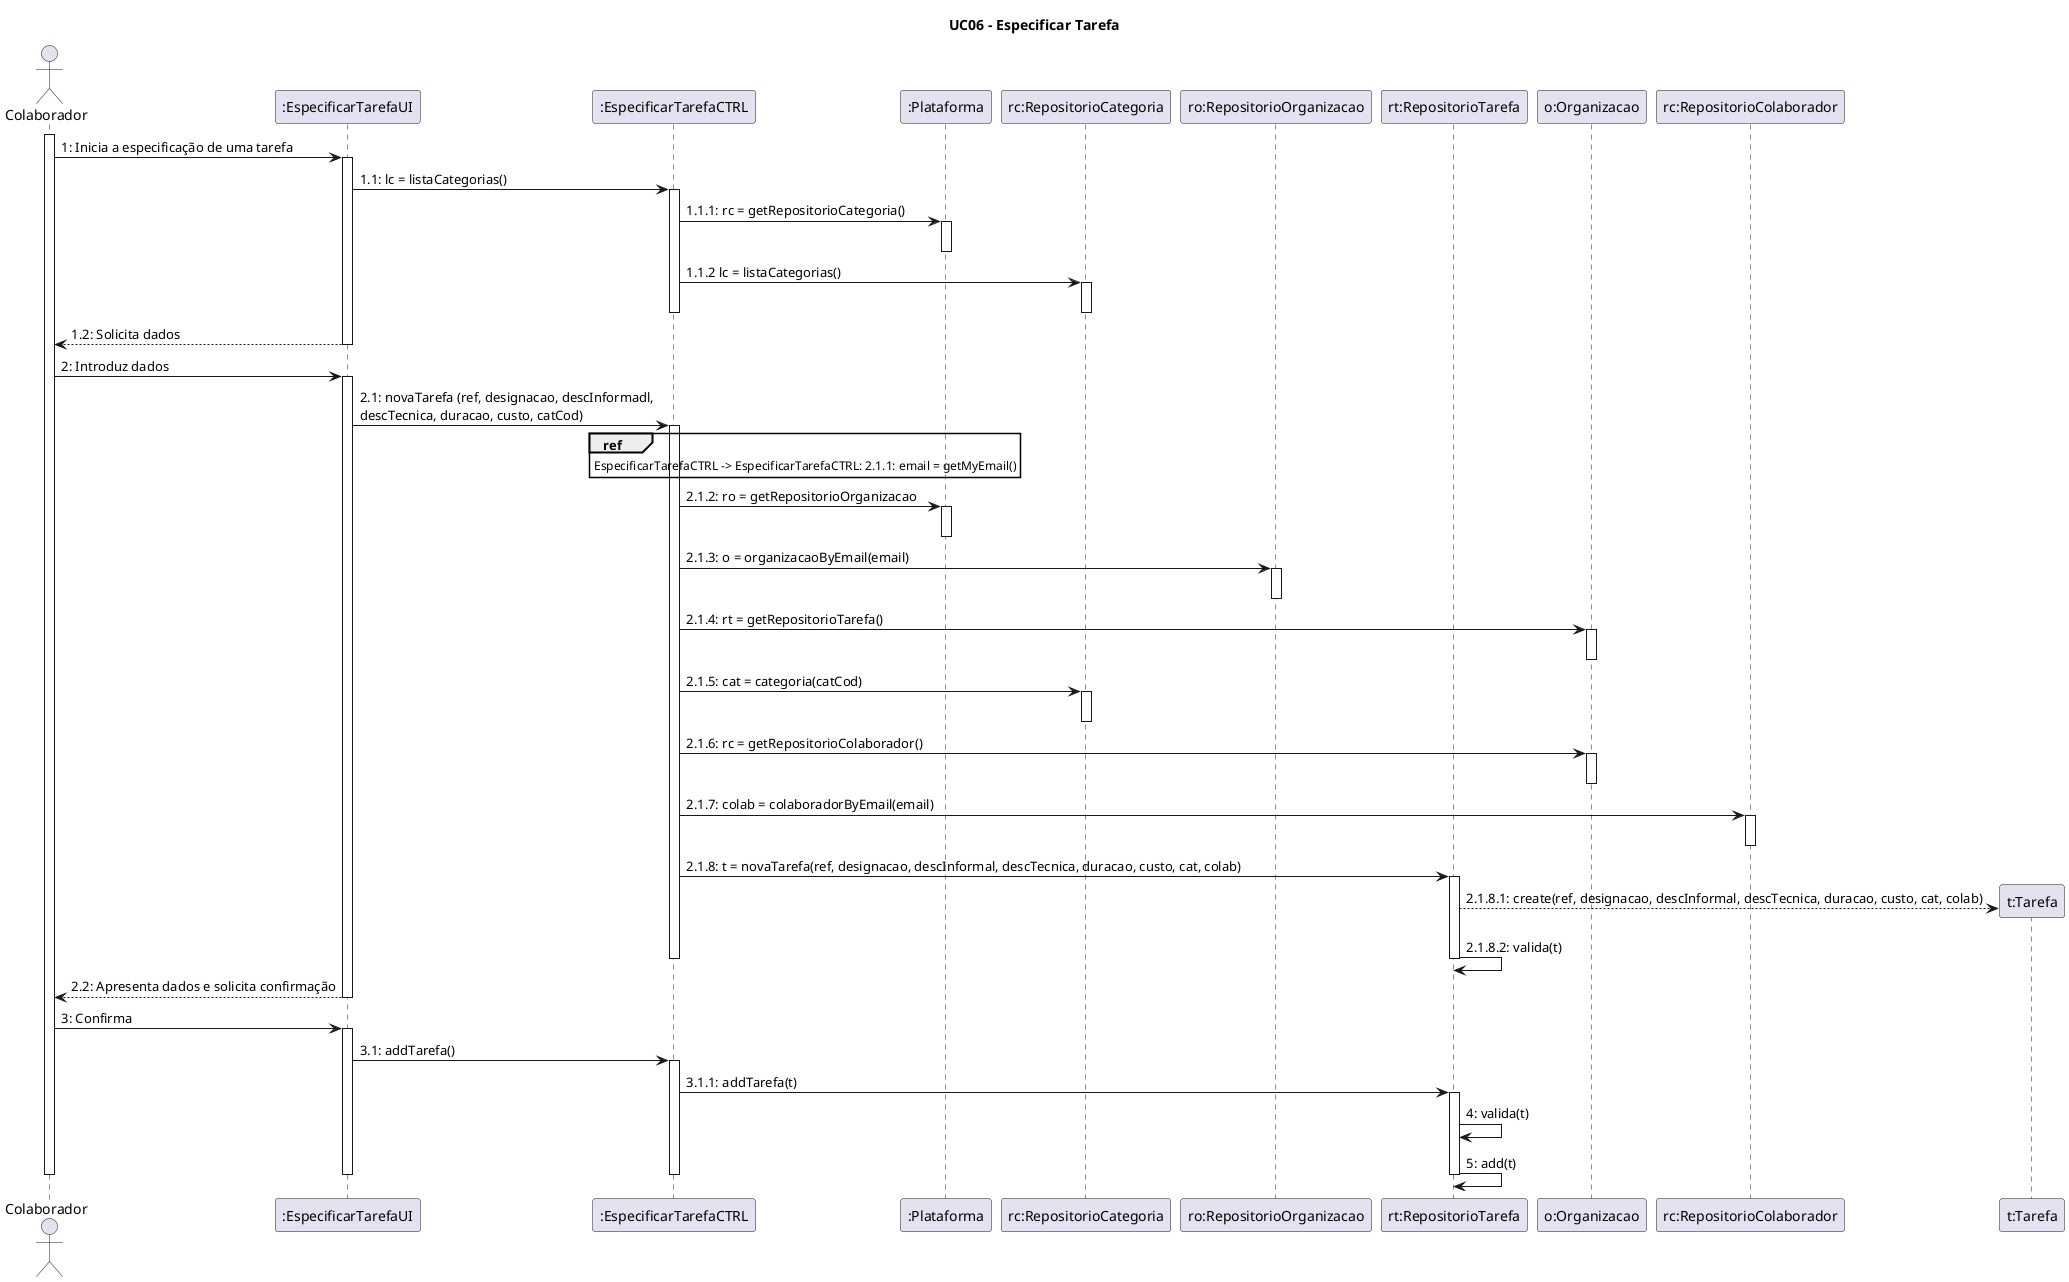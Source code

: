 @startuml

title UC06 - Especificar Tarefa

actor Colaborador 
participant ":EspecificarTarefaUI" as EspecificarTarefaUI
participant ":EspecificarTarefaCTRL" as EspecificarTarefaCTRL
participant ":Plataforma" as Plataforma
participant "rc:RepositorioCategoria" as RepositorioCategoria
participant "ro:RepositorioOrganizacao" as RepositorioOrganizacao
participant "rt:RepositorioTarefa" as RepositorioTarefa
participant "o:Organizacao" as Organizacao
participant "rc:RepositorioColaborador" as RepositorioColaborador

activate Colaborador
Colaborador -> EspecificarTarefaUI: 1: Inicia a especificação de uma tarefa
activate EspecificarTarefaUI
EspecificarTarefaUI -> EspecificarTarefaCTRL: 1.1: lc = listaCategorias()
activate EspecificarTarefaCTRL
EspecificarTarefaCTRL -> Plataforma: 1.1.1: rc = getRepositorioCategoria()
activate Plataforma
deactivate Plataforma
EspecificarTarefaCTRL -> RepositorioCategoria: 1.1.2 lc = listaCategorias()
activate RepositorioCategoria
deactivate RepositorioCategoria
deactivate EspecificarTarefaCTRL
EspecificarTarefaUI --> Colaborador: 1.2: Solicita dados
deactivate EspecificarTarefaUI

Colaborador -> EspecificarTarefaUI: 2: Introduz dados
activate EspecificarTarefaUI
EspecificarTarefaUI -> EspecificarTarefaCTRL: 2.1: novaTarefa (ref, designacao, descInformadl, \ndescTecnica, duracao, custo, catCod)
activate EspecificarTarefaCTRL
ref over EspecificarTarefaCTRL
EspecificarTarefaCTRL -> EspecificarTarefaCTRL: 2.1.1: email = getMyEmail()
end ref
EspecificarTarefaCTRL -> Plataforma: 2.1.2: ro = getRepositorioOrganizacao
activate Plataforma
deactivate Plataforma
EspecificarTarefaCTRL -> RepositorioOrganizacao: 2.1.3: o = organizacaoByEmail(email)
activate RepositorioOrganizacao
deactivate RepositorioOrganizacao
EspecificarTarefaCTRL -> Organizacao: 2.1.4: rt = getRepositorioTarefa()
activate Organizacao
deactivate Organizacao
EspecificarTarefaCTRL -> RepositorioCategoria: 2.1.5: cat = categoria(catCod)
activate RepositorioCategoria
deactivate RepositorioCategoria
EspecificarTarefaCTRL -> Organizacao: 2.1.6: rc = getRepositorioColaborador()
activate Organizacao
deactivate Organizacao
EspecificarTarefaCTRL -> RepositorioColaborador: 2.1.7: colab = colaboradorByEmail(email)
activate RepositorioColaborador
deactivate RepositorioColaborador
EspecificarTarefaCTRL -> RepositorioTarefa: 2.1.8: t = novaTarefa(ref, designacao, descInformal, descTecnica, duracao, custo, cat, colab)
activate RepositorioTarefa
RepositorioTarefa --> "t:Tarefa" **: 2.1.8.1: create(ref, designacao, descInformal, descTecnica, duracao, custo, cat, colab)
RepositorioTarefa -> RepositorioTarefa: 2.1.8.2: valida(t)
deactivate RepositorioTarefa
deactivate EspecificarTarefaCTRL
EspecificarTarefaUI --> Colaborador: 2.2: Apresenta dados e solicita confirmação
deactivate EspecificarTarefaUI
Colaborador -> EspecificarTarefaUI: 3: Confirma
activate EspecificarTarefaUI
EspecificarTarefaUI -> EspecificarTarefaCTRL: 3.1: addTarefa()
activate EspecificarTarefaCTRL
EspecificarTarefaCTRL -> RepositorioTarefa: 3.1.1: addTarefa(t)
activate RepositorioTarefa
RepositorioTarefa -> RepositorioTarefa: 4: valida(t)
RepositorioTarefa -> RepositorioTarefa: 5: add(t)
deactivate RepositorioTarefa
deactivate EspecificarTarefaCTRL
deactivate EspecificarTarefaUI
deactivate Colaborador











@enduml